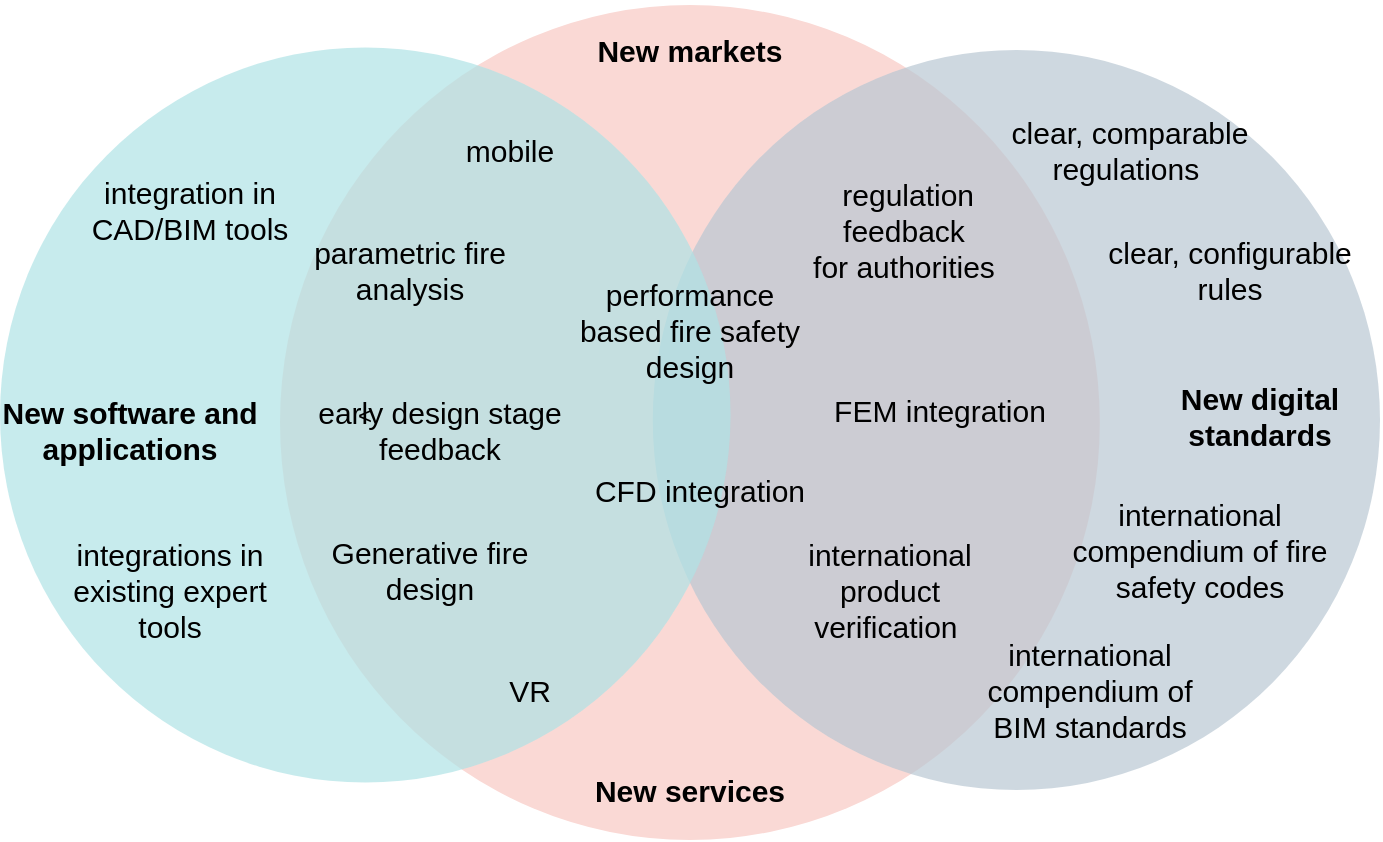 <mxfile version="15.7.4" type="github">
  <diagram id="prtHgNgQTEPvFCAcTncT" name="Page-1">
    <mxGraphModel dx="595" dy="762" grid="1" gridSize="10" guides="1" tooltips="1" connect="1" arrows="1" fold="1" page="1" pageScale="1" pageWidth="827" pageHeight="1169" math="0" shadow="0">
      <root>
        <mxCell id="0" />
        <mxCell id="1" parent="0" />
        <mxCell id="qG4jUHKpiXN6bC_AD9jO-21" value="" style="ellipse;whiteSpace=wrap;html=1;fillColor=#fad9d5;strokeColor=none;" parent="1" vertex="1">
          <mxGeometry x="1130.0" y="22.5" width="409.91" height="417.5" as="geometry" />
        </mxCell>
        <mxCell id="qG4jUHKpiXN6bC_AD9jO-6" value="" style="ellipse;whiteSpace=wrap;html=1;fillColor=#bac8d3;strokeColor=none;opacity=70;" parent="1" vertex="1">
          <mxGeometry x="1316.39" y="45" width="363.61" height="370" as="geometry" />
        </mxCell>
        <mxCell id="qG4jUHKpiXN6bC_AD9jO-25" value="&amp;lt;" style="ellipse;whiteSpace=wrap;html=1;fillColor=#b0e3e6;strokeColor=none;opacity=70;" parent="1" vertex="1">
          <mxGeometry x="990.0" y="43.75" width="365.27" height="367.5" as="geometry" />
        </mxCell>
        <mxCell id="qG4jUHKpiXN6bC_AD9jO-7" value="New digital standards" style="rounded=1;whiteSpace=wrap;html=1;arcSize=50;fillColor=none;strokeColor=none;fontStyle=1;fontSize=15;" parent="1" vertex="1">
          <mxGeometry x="1560" y="202.5" width="120" height="50" as="geometry" />
        </mxCell>
        <mxCell id="qG4jUHKpiXN6bC_AD9jO-22" value="New markets" style="rounded=1;whiteSpace=wrap;html=1;arcSize=50;fillColor=none;strokeColor=none;fontStyle=1;fontSize=15;" parent="1" vertex="1">
          <mxGeometry x="1274.96" y="20" width="120" height="50" as="geometry" />
        </mxCell>
        <mxCell id="qG4jUHKpiXN6bC_AD9jO-26" value="New software and applications" style="rounded=1;whiteSpace=wrap;html=1;arcSize=50;fillColor=none;strokeColor=none;fontStyle=1;fontSize=15;" parent="1" vertex="1">
          <mxGeometry x="990" y="210" width="129.73" height="50" as="geometry" />
        </mxCell>
        <mxCell id="1Ff-bWw8lj9-nofCSNPc-1" value="New services" style="rounded=1;whiteSpace=wrap;html=1;arcSize=50;fillColor=none;strokeColor=none;fontStyle=1;fontSize=15;" parent="1" vertex="1">
          <mxGeometry x="1274.96" y="390" width="120" height="50" as="geometry" />
        </mxCell>
        <mxCell id="1Ff-bWw8lj9-nofCSNPc-2" value="&lt;font&gt;integrations in existing expert tools&lt;/font&gt;" style="rounded=1;whiteSpace=wrap;html=1;arcSize=50;fillColor=none;strokeColor=none;fontStyle=0;fontSize=15;fontColor=#000000;" parent="1" vertex="1">
          <mxGeometry x="1010" y="290" width="129.73" height="50" as="geometry" />
        </mxCell>
        <mxCell id="1Ff-bWw8lj9-nofCSNPc-3" value="&lt;font&gt;VR&lt;/font&gt;" style="rounded=1;whiteSpace=wrap;html=1;arcSize=50;fillColor=none;strokeColor=none;fontStyle=0;fontSize=15;fontColor=#000000;" parent="1" vertex="1">
          <mxGeometry x="1190" y="340" width="129.73" height="50" as="geometry" />
        </mxCell>
        <mxCell id="1Ff-bWw8lj9-nofCSNPc-4" value="&lt;font&gt;integration in CAD/BIM tools&lt;/font&gt;" style="rounded=1;whiteSpace=wrap;html=1;arcSize=50;fillColor=none;strokeColor=none;fontStyle=0;fontSize=15;fontColor=#000000;" parent="1" vertex="1">
          <mxGeometry x="1020" y="100" width="129.73" height="50" as="geometry" />
        </mxCell>
        <mxCell id="1Ff-bWw8lj9-nofCSNPc-5" value="&lt;font&gt;mobile&lt;/font&gt;" style="rounded=1;whiteSpace=wrap;html=1;arcSize=50;fillColor=none;strokeColor=none;fontStyle=0;fontSize=15;fontColor=#000000;" parent="1" vertex="1">
          <mxGeometry x="1180" y="70" width="129.73" height="50" as="geometry" />
        </mxCell>
        <mxCell id="1Ff-bWw8lj9-nofCSNPc-6" value="&lt;font&gt;early design stage feedback&lt;/font&gt;" style="rounded=1;whiteSpace=wrap;html=1;arcSize=50;fillColor=none;strokeColor=none;fontStyle=0;fontSize=15;fontColor=#000000;" parent="1" vertex="1">
          <mxGeometry x="1145.23" y="210" width="129.73" height="50" as="geometry" />
        </mxCell>
        <mxCell id="1Ff-bWw8lj9-nofCSNPc-7" value="&lt;font&gt;&amp;nbsp;regulation feedback for&amp;nbsp;authorities&lt;/font&gt;" style="rounded=1;whiteSpace=wrap;html=1;arcSize=50;fillColor=none;strokeColor=none;fontStyle=0;fontSize=15;fontColor=#000000;" parent="1" vertex="1">
          <mxGeometry x="1377.38" y="110" width="129.73" height="50" as="geometry" />
        </mxCell>
        <mxCell id="1Ff-bWw8lj9-nofCSNPc-8" value="&lt;font&gt;international product verification&amp;nbsp;&lt;/font&gt;" style="rounded=1;whiteSpace=wrap;html=1;arcSize=50;fillColor=none;strokeColor=none;fontStyle=0;fontSize=15;fontColor=#000000;" parent="1" vertex="1">
          <mxGeometry x="1370" y="290" width="129.73" height="50" as="geometry" />
        </mxCell>
        <mxCell id="1Ff-bWw8lj9-nofCSNPc-9" value="&lt;font&gt;performance based fire safety design&lt;/font&gt;" style="rounded=1;whiteSpace=wrap;html=1;arcSize=50;fillColor=none;strokeColor=none;fontStyle=0;fontSize=15;fontColor=#000000;" parent="1" vertex="1">
          <mxGeometry x="1270.09" y="160" width="129.73" height="50" as="geometry" />
        </mxCell>
        <mxCell id="1Ff-bWw8lj9-nofCSNPc-10" value="&lt;font&gt;CFD integration&lt;/font&gt;" style="rounded=1;whiteSpace=wrap;html=1;arcSize=50;fillColor=none;strokeColor=none;fontStyle=0;fontSize=15;fontColor=#000000;" parent="1" vertex="1">
          <mxGeometry x="1274.96" y="240" width="129.73" height="50" as="geometry" />
        </mxCell>
        <mxCell id="1Ff-bWw8lj9-nofCSNPc-11" value="&lt;font&gt;FEM integration&lt;/font&gt;" style="rounded=1;whiteSpace=wrap;html=1;arcSize=50;fillColor=none;strokeColor=none;fontStyle=0;fontSize=15;fontColor=#000000;" parent="1" vertex="1">
          <mxGeometry x="1394.96" y="200" width="129.73" height="50" as="geometry" />
        </mxCell>
        <mxCell id="1Ff-bWw8lj9-nofCSNPc-12" value="&lt;font&gt;Generative fire design&lt;/font&gt;" style="rounded=1;whiteSpace=wrap;html=1;arcSize=50;fillColor=none;strokeColor=none;fontStyle=0;fontSize=15;fontColor=#000000;" parent="1" vertex="1">
          <mxGeometry x="1139.73" y="280" width="129.73" height="50" as="geometry" />
        </mxCell>
        <mxCell id="1Ff-bWw8lj9-nofCSNPc-13" value="&lt;font&gt;parametric fire analysis&lt;/font&gt;" style="rounded=1;whiteSpace=wrap;html=1;arcSize=50;fillColor=none;strokeColor=none;fontStyle=0;fontSize=15;fontColor=#000000;" parent="1" vertex="1">
          <mxGeometry x="1129.73" y="130" width="129.73" height="50" as="geometry" />
        </mxCell>
        <mxCell id="1Ff-bWw8lj9-nofCSNPc-14" value="&lt;font&gt;clear, comparable regulations&amp;nbsp;&lt;/font&gt;" style="rounded=1;whiteSpace=wrap;html=1;arcSize=50;fillColor=none;strokeColor=none;fontStyle=0;fontSize=15;fontColor=#000000;" parent="1" vertex="1">
          <mxGeometry x="1490" y="70" width="129.73" height="50" as="geometry" />
        </mxCell>
        <mxCell id="1Ff-bWw8lj9-nofCSNPc-15" value="&lt;font&gt;international compendium of fire safety codes&lt;/font&gt;" style="rounded=1;whiteSpace=wrap;html=1;arcSize=50;fillColor=none;strokeColor=none;fontStyle=0;fontSize=15;fontColor=#000000;" parent="1" vertex="1">
          <mxGeometry x="1524.69" y="270" width="129.73" height="50" as="geometry" />
        </mxCell>
        <mxCell id="1Ff-bWw8lj9-nofCSNPc-16" value="&lt;font&gt;international compendium of BIM standards&lt;/font&gt;" style="rounded=1;whiteSpace=wrap;html=1;arcSize=50;fillColor=none;strokeColor=none;fontStyle=0;fontSize=15;fontColor=#000000;" parent="1" vertex="1">
          <mxGeometry x="1470" y="340" width="129.73" height="50" as="geometry" />
        </mxCell>
        <mxCell id="1Ff-bWw8lj9-nofCSNPc-17" value="&lt;font&gt;clear, configurable rules&lt;/font&gt;" style="rounded=1;whiteSpace=wrap;html=1;arcSize=50;fillColor=none;strokeColor=none;fontStyle=0;fontSize=15;fontColor=#000000;" parent="1" vertex="1">
          <mxGeometry x="1540" y="130" width="129.73" height="50" as="geometry" />
        </mxCell>
      </root>
    </mxGraphModel>
  </diagram>
</mxfile>
